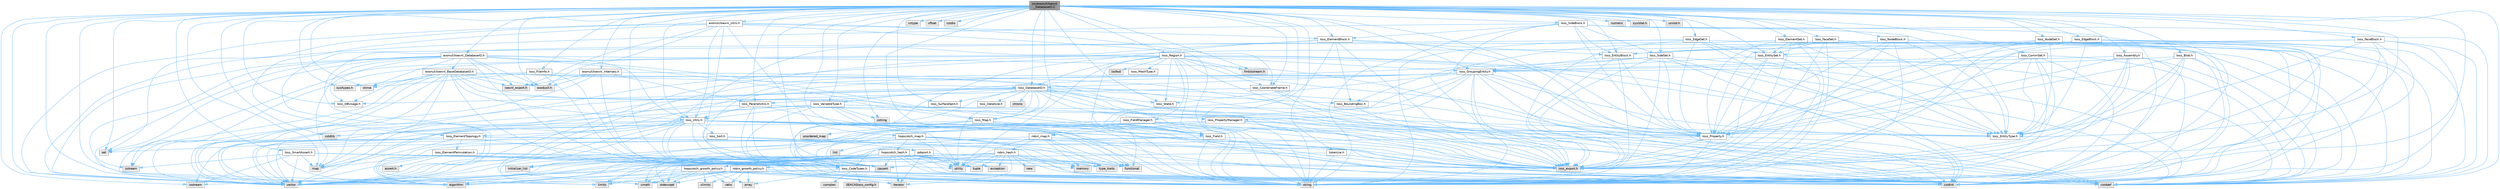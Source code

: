 digraph "src/exonull/Ioexnl_DatabaseIO.C"
{
 // INTERACTIVE_SVG=YES
 // LATEX_PDF_SIZE
  bgcolor="transparent";
  edge [fontname=Helvetica,fontsize=10,labelfontname=Helvetica,labelfontsize=10];
  node [fontname=Helvetica,fontsize=10,shape=box,height=0.2,width=0.4];
  Node1 [id="Node000001",label="src/exonull/Ioexnl\l_DatabaseIO.C",height=0.2,width=0.4,color="gray40", fillcolor="grey60", style="filled", fontcolor="black",tooltip=" "];
  Node1 -> Node2 [id="edge1_Node000001_Node000002",color="steelblue1",style="solid",tooltip=" "];
  Node2 [id="Node000002",label="Ioss_CodeTypes.h",height=0.2,width=0.4,color="grey40", fillcolor="white", style="filled",URL="$Ioss__CodeTypes_8h.html",tooltip=" "];
  Node2 -> Node3 [id="edge2_Node000002_Node000003",color="steelblue1",style="solid",tooltip=" "];
  Node3 [id="Node000003",label="array",height=0.2,width=0.4,color="grey60", fillcolor="#E0E0E0", style="filled",tooltip=" "];
  Node2 -> Node4 [id="edge3_Node000002_Node000004",color="steelblue1",style="solid",tooltip=" "];
  Node4 [id="Node000004",label="cstddef",height=0.2,width=0.4,color="grey60", fillcolor="#E0E0E0", style="filled",tooltip=" "];
  Node2 -> Node5 [id="edge4_Node000002_Node000005",color="steelblue1",style="solid",tooltip=" "];
  Node5 [id="Node000005",label="cstdint",height=0.2,width=0.4,color="grey60", fillcolor="#E0E0E0", style="filled",tooltip=" "];
  Node2 -> Node6 [id="edge5_Node000002_Node000006",color="steelblue1",style="solid",tooltip=" "];
  Node6 [id="Node000006",label="string",height=0.2,width=0.4,color="grey60", fillcolor="#E0E0E0", style="filled",tooltip=" "];
  Node2 -> Node7 [id="edge6_Node000002_Node000007",color="steelblue1",style="solid",tooltip=" "];
  Node7 [id="Node000007",label="vector",height=0.2,width=0.4,color="grey60", fillcolor="#E0E0E0", style="filled",tooltip=" "];
  Node2 -> Node8 [id="edge7_Node000002_Node000008",color="steelblue1",style="solid",tooltip=" "];
  Node8 [id="Node000008",label="SEACASIoss_config.h",height=0.2,width=0.4,color="grey60", fillcolor="#E0E0E0", style="filled",tooltip=" "];
  Node2 -> Node9 [id="edge8_Node000002_Node000009",color="steelblue1",style="solid",tooltip=" "];
  Node9 [id="Node000009",label="complex",height=0.2,width=0.4,color="grey60", fillcolor="#E0E0E0", style="filled",tooltip=" "];
  Node1 -> Node10 [id="edge9_Node000001_Node000010",color="steelblue1",style="solid",tooltip=" "];
  Node10 [id="Node000010",label="Ioss_FileInfo.h",height=0.2,width=0.4,color="grey40", fillcolor="white", style="filled",URL="$Ioss__FileInfo_8h.html",tooltip=" "];
  Node10 -> Node11 [id="edge10_Node000010_Node000011",color="steelblue1",style="solid",tooltip=" "];
  Node11 [id="Node000011",label="ioss_export.h",height=0.2,width=0.4,color="grey60", fillcolor="#E0E0E0", style="filled",tooltip=" "];
  Node10 -> Node2 [id="edge11_Node000010_Node000002",color="steelblue1",style="solid",tooltip=" "];
  Node10 -> Node12 [id="edge12_Node000010_Node000012",color="steelblue1",style="solid",tooltip=" "];
  Node12 [id="Node000012",label="ctime",height=0.2,width=0.4,color="grey60", fillcolor="#E0E0E0", style="filled",tooltip=" "];
  Node10 -> Node6 [id="edge13_Node000010_Node000006",color="steelblue1",style="solid",tooltip=" "];
  Node10 -> Node13 [id="edge14_Node000010_Node000013",color="steelblue1",style="solid",tooltip=" "];
  Node13 [id="Node000013",label="sys/types.h",height=0.2,width=0.4,color="grey60", fillcolor="#E0E0E0", style="filled",tooltip=" "];
  Node1 -> Node14 [id="edge15_Node000001_Node000014",color="steelblue1",style="solid",tooltip=" "];
  Node14 [id="Node000014",label="Ioss_ParallelUtils.h",height=0.2,width=0.4,color="grey40", fillcolor="white", style="filled",URL="$Ioss__ParallelUtils_8h.html",tooltip=" "];
  Node14 -> Node11 [id="edge16_Node000014_Node000011",color="steelblue1",style="solid",tooltip=" "];
  Node14 -> Node2 [id="edge17_Node000014_Node000002",color="steelblue1",style="solid",tooltip=" "];
  Node14 -> Node15 [id="edge18_Node000014_Node000015",color="steelblue1",style="solid",tooltip=" "];
  Node15 [id="Node000015",label="Ioss_Utils.h",height=0.2,width=0.4,color="grey40", fillcolor="white", style="filled",URL="$Ioss__Utils_8h.html",tooltip=" "];
  Node15 -> Node11 [id="edge19_Node000015_Node000011",color="steelblue1",style="solid",tooltip=" "];
  Node15 -> Node2 [id="edge20_Node000015_Node000002",color="steelblue1",style="solid",tooltip=" "];
  Node15 -> Node16 [id="edge21_Node000015_Node000016",color="steelblue1",style="solid",tooltip=" "];
  Node16 [id="Node000016",label="Ioss_ElementTopology.h",height=0.2,width=0.4,color="grey40", fillcolor="white", style="filled",URL="$Ioss__ElementTopology_8h.html",tooltip=" "];
  Node16 -> Node11 [id="edge22_Node000016_Node000011",color="steelblue1",style="solid",tooltip=" "];
  Node16 -> Node2 [id="edge23_Node000016_Node000002",color="steelblue1",style="solid",tooltip=" "];
  Node16 -> Node17 [id="edge24_Node000016_Node000017",color="steelblue1",style="solid",tooltip=" "];
  Node17 [id="Node000017",label="Ioss_ElementPermutation.h",height=0.2,width=0.4,color="grey40", fillcolor="white", style="filled",URL="$Ioss__ElementPermutation_8h.html",tooltip=" "];
  Node17 -> Node11 [id="edge25_Node000017_Node000011",color="steelblue1",style="solid",tooltip=" "];
  Node17 -> Node2 [id="edge26_Node000017_Node000002",color="steelblue1",style="solid",tooltip=" "];
  Node17 -> Node18 [id="edge27_Node000017_Node000018",color="steelblue1",style="solid",tooltip=" "];
  Node18 [id="Node000018",label="assert.h",height=0.2,width=0.4,color="grey60", fillcolor="#E0E0E0", style="filled",tooltip=" "];
  Node17 -> Node19 [id="edge28_Node000017_Node000019",color="steelblue1",style="solid",tooltip=" "];
  Node19 [id="Node000019",label="limits",height=0.2,width=0.4,color="grey60", fillcolor="#E0E0E0", style="filled",tooltip=" "];
  Node17 -> Node20 [id="edge29_Node000017_Node000020",color="steelblue1",style="solid",tooltip=" "];
  Node20 [id="Node000020",label="map",height=0.2,width=0.4,color="grey60", fillcolor="#E0E0E0", style="filled",tooltip=" "];
  Node17 -> Node6 [id="edge30_Node000017_Node000006",color="steelblue1",style="solid",tooltip=" "];
  Node17 -> Node7 [id="edge31_Node000017_Node000007",color="steelblue1",style="solid",tooltip=" "];
  Node16 -> Node20 [id="edge32_Node000016_Node000020",color="steelblue1",style="solid",tooltip=" "];
  Node16 -> Node21 [id="edge33_Node000016_Node000021",color="steelblue1",style="solid",tooltip=" "];
  Node21 [id="Node000021",label="set",height=0.2,width=0.4,color="grey60", fillcolor="#E0E0E0", style="filled",tooltip=" "];
  Node16 -> Node6 [id="edge34_Node000016_Node000006",color="steelblue1",style="solid",tooltip=" "];
  Node16 -> Node7 [id="edge35_Node000016_Node000007",color="steelblue1",style="solid",tooltip=" "];
  Node15 -> Node22 [id="edge36_Node000015_Node000022",color="steelblue1",style="solid",tooltip=" "];
  Node22 [id="Node000022",label="Ioss_EntityType.h",height=0.2,width=0.4,color="grey40", fillcolor="white", style="filled",URL="$Ioss__EntityType_8h.html",tooltip=" "];
  Node15 -> Node23 [id="edge37_Node000015_Node000023",color="steelblue1",style="solid",tooltip=" "];
  Node23 [id="Node000023",label="Ioss_Field.h",height=0.2,width=0.4,color="grey40", fillcolor="white", style="filled",URL="$Ioss__Field_8h.html",tooltip=" "];
  Node23 -> Node11 [id="edge38_Node000023_Node000011",color="steelblue1",style="solid",tooltip=" "];
  Node23 -> Node2 [id="edge39_Node000023_Node000002",color="steelblue1",style="solid",tooltip=" "];
  Node23 -> Node4 [id="edge40_Node000023_Node000004",color="steelblue1",style="solid",tooltip=" "];
  Node23 -> Node6 [id="edge41_Node000023_Node000006",color="steelblue1",style="solid",tooltip=" "];
  Node23 -> Node7 [id="edge42_Node000023_Node000007",color="steelblue1",style="solid",tooltip=" "];
  Node15 -> Node24 [id="edge43_Node000015_Node000024",color="steelblue1",style="solid",tooltip=" "];
  Node24 [id="Node000024",label="Ioss_Property.h",height=0.2,width=0.4,color="grey40", fillcolor="white", style="filled",URL="$Ioss__Property_8h.html",tooltip=" "];
  Node24 -> Node11 [id="edge44_Node000024_Node000011",color="steelblue1",style="solid",tooltip=" "];
  Node24 -> Node5 [id="edge45_Node000024_Node000005",color="steelblue1",style="solid",tooltip=" "];
  Node24 -> Node6 [id="edge46_Node000024_Node000006",color="steelblue1",style="solid",tooltip=" "];
  Node24 -> Node7 [id="edge47_Node000024_Node000007",color="steelblue1",style="solid",tooltip=" "];
  Node15 -> Node25 [id="edge48_Node000015_Node000025",color="steelblue1",style="solid",tooltip=" "];
  Node25 [id="Node000025",label="Ioss_Sort.h",height=0.2,width=0.4,color="grey40", fillcolor="white", style="filled",URL="$Ioss__Sort_8h.html",tooltip=" "];
  Node25 -> Node26 [id="edge49_Node000025_Node000026",color="steelblue1",style="solid",tooltip=" "];
  Node26 [id="Node000026",label="pdqsort.h",height=0.2,width=0.4,color="grey40", fillcolor="white", style="filled",URL="$pdqsort_8h.html",tooltip=" "];
  Node26 -> Node27 [id="edge50_Node000026_Node000027",color="steelblue1",style="solid",tooltip=" "];
  Node27 [id="Node000027",label="algorithm",height=0.2,width=0.4,color="grey60", fillcolor="#E0E0E0", style="filled",tooltip=" "];
  Node26 -> Node4 [id="edge51_Node000026_Node000004",color="steelblue1",style="solid",tooltip=" "];
  Node26 -> Node28 [id="edge52_Node000026_Node000028",color="steelblue1",style="solid",tooltip=" "];
  Node28 [id="Node000028",label="functional",height=0.2,width=0.4,color="grey60", fillcolor="#E0E0E0", style="filled",tooltip=" "];
  Node26 -> Node29 [id="edge53_Node000026_Node000029",color="steelblue1",style="solid",tooltip=" "];
  Node29 [id="Node000029",label="iterator",height=0.2,width=0.4,color="grey60", fillcolor="#E0E0E0", style="filled",tooltip=" "];
  Node26 -> Node30 [id="edge54_Node000026_Node000030",color="steelblue1",style="solid",tooltip=" "];
  Node30 [id="Node000030",label="utility",height=0.2,width=0.4,color="grey60", fillcolor="#E0E0E0", style="filled",tooltip=" "];
  Node25 -> Node4 [id="edge55_Node000025_Node000004",color="steelblue1",style="solid",tooltip=" "];
  Node25 -> Node7 [id="edge56_Node000025_Node000007",color="steelblue1",style="solid",tooltip=" "];
  Node15 -> Node27 [id="edge57_Node000015_Node000027",color="steelblue1",style="solid",tooltip=" "];
  Node15 -> Node31 [id="edge58_Node000015_Node000031",color="steelblue1",style="solid",tooltip=" "];
  Node31 [id="Node000031",label="cassert",height=0.2,width=0.4,color="grey60", fillcolor="#E0E0E0", style="filled",tooltip=" "];
  Node15 -> Node32 [id="edge59_Node000015_Node000032",color="steelblue1",style="solid",tooltip=" "];
  Node32 [id="Node000032",label="cmath",height=0.2,width=0.4,color="grey60", fillcolor="#E0E0E0", style="filled",tooltip=" "];
  Node15 -> Node4 [id="edge60_Node000015_Node000004",color="steelblue1",style="solid",tooltip=" "];
  Node15 -> Node5 [id="edge61_Node000015_Node000005",color="steelblue1",style="solid",tooltip=" "];
  Node15 -> Node33 [id="edge62_Node000015_Node000033",color="steelblue1",style="solid",tooltip=" "];
  Node33 [id="Node000033",label="cstdlib",height=0.2,width=0.4,color="grey60", fillcolor="#E0E0E0", style="filled",tooltip=" "];
  Node15 -> Node34 [id="edge63_Node000015_Node000034",color="steelblue1",style="solid",tooltip=" "];
  Node34 [id="Node000034",label="iostream",height=0.2,width=0.4,color="grey60", fillcolor="#E0E0E0", style="filled",tooltip=" "];
  Node15 -> Node35 [id="edge64_Node000015_Node000035",color="steelblue1",style="solid",tooltip=" "];
  Node35 [id="Node000035",label="stdexcept",height=0.2,width=0.4,color="grey60", fillcolor="#E0E0E0", style="filled",tooltip=" "];
  Node15 -> Node6 [id="edge65_Node000015_Node000006",color="steelblue1",style="solid",tooltip=" "];
  Node15 -> Node7 [id="edge66_Node000015_Node000007",color="steelblue1",style="solid",tooltip=" "];
  Node14 -> Node31 [id="edge67_Node000014_Node000031",color="steelblue1",style="solid",tooltip=" "];
  Node14 -> Node4 [id="edge68_Node000014_Node000004",color="steelblue1",style="solid",tooltip=" "];
  Node14 -> Node6 [id="edge69_Node000014_Node000006",color="steelblue1",style="solid",tooltip=" "];
  Node14 -> Node7 [id="edge70_Node000014_Node000007",color="steelblue1",style="solid",tooltip=" "];
  Node1 -> Node36 [id="edge71_Node000001_Node000036",color="steelblue1",style="solid",tooltip=" "];
  Node36 [id="Node000036",label="Ioss_SmartAssert.h",height=0.2,width=0.4,color="grey40", fillcolor="white", style="filled",URL="$Ioss__SmartAssert_8h.html",tooltip=" "];
  Node36 -> Node11 [id="edge72_Node000036_Node000011",color="steelblue1",style="solid",tooltip=" "];
  Node36 -> Node34 [id="edge73_Node000036_Node000034",color="steelblue1",style="solid",tooltip=" "];
  Node36 -> Node20 [id="edge74_Node000036_Node000020",color="steelblue1",style="solid",tooltip=" "];
  Node36 -> Node37 [id="edge75_Node000036_Node000037",color="steelblue1",style="solid",tooltip=" "];
  Node37 [id="Node000037",label="sstream",height=0.2,width=0.4,color="grey60", fillcolor="#E0E0E0", style="filled",tooltip=" "];
  Node36 -> Node6 [id="edge76_Node000036_Node000006",color="steelblue1",style="solid",tooltip=" "];
  Node36 -> Node30 [id="edge77_Node000036_Node000030",color="steelblue1",style="solid",tooltip=" "];
  Node36 -> Node7 [id="edge78_Node000036_Node000007",color="steelblue1",style="solid",tooltip=" "];
  Node1 -> Node38 [id="edge79_Node000001_Node000038",color="steelblue1",style="solid",tooltip=" "];
  Node38 [id="Node000038",label="Ioss_SurfaceSplit.h",height=0.2,width=0.4,color="grey40", fillcolor="white", style="filled",URL="$Ioss__SurfaceSplit_8h.html",tooltip=" "];
  Node1 -> Node15 [id="edge80_Node000001_Node000015",color="steelblue1",style="solid",tooltip=" "];
  Node1 -> Node27 [id="edge81_Node000001_Node000027",color="steelblue1",style="solid",tooltip=" "];
  Node1 -> Node31 [id="edge82_Node000001_Node000031",color="steelblue1",style="solid",tooltip=" "];
  Node1 -> Node39 [id="edge83_Node000001_Node000039",color="steelblue1",style="solid",tooltip=" "];
  Node39 [id="Node000039",label="cctype",height=0.2,width=0.4,color="grey60", fillcolor="#E0E0E0", style="filled",tooltip=" "];
  Node1 -> Node40 [id="edge84_Node000001_Node000040",color="steelblue1",style="solid",tooltip=" "];
  Node40 [id="Node000040",label="cfloat",height=0.2,width=0.4,color="grey60", fillcolor="#E0E0E0", style="filled",tooltip=" "];
  Node1 -> Node4 [id="edge85_Node000001_Node000004",color="steelblue1",style="solid",tooltip=" "];
  Node1 -> Node41 [id="edge86_Node000001_Node000041",color="steelblue1",style="solid",tooltip=" "];
  Node41 [id="Node000041",label="cstdio",height=0.2,width=0.4,color="grey60", fillcolor="#E0E0E0", style="filled",tooltip=" "];
  Node1 -> Node33 [id="edge87_Node000001_Node000033",color="steelblue1",style="solid",tooltip=" "];
  Node1 -> Node42 [id="edge88_Node000001_Node000042",color="steelblue1",style="solid",tooltip=" "];
  Node42 [id="Node000042",label="cstring",height=0.2,width=0.4,color="grey60", fillcolor="#E0E0E0", style="filled",tooltip=" "];
  Node1 -> Node12 [id="edge89_Node000001_Node000012",color="steelblue1",style="solid",tooltip=" "];
  Node1 -> Node43 [id="edge90_Node000001_Node000043",color="steelblue1",style="solid",tooltip=" "];
  Node43 [id="Node000043",label="exodusII.h",height=0.2,width=0.4,color="grey60", fillcolor="#E0E0E0", style="filled",tooltip=" "];
  Node1 -> Node44 [id="edge91_Node000001_Node000044",color="steelblue1",style="solid",tooltip=" "];
  Node44 [id="Node000044",label="exonull/Ioexnl_DatabaseIO.h",height=0.2,width=0.4,color="grey40", fillcolor="white", style="filled",URL="$Ioexnl__DatabaseIO_8h.html",tooltip=" "];
  Node44 -> Node45 [id="edge92_Node000044_Node000045",color="steelblue1",style="solid",tooltip=" "];
  Node45 [id="Node000045",label="ioexnl_export.h",height=0.2,width=0.4,color="grey60", fillcolor="#E0E0E0", style="filled",tooltip=" "];
  Node44 -> Node46 [id="edge93_Node000044_Node000046",color="steelblue1",style="solid",tooltip=" "];
  Node46 [id="Node000046",label="Ioss_DBUsage.h",height=0.2,width=0.4,color="grey40", fillcolor="white", style="filled",URL="$Ioss__DBUsage_8h.html",tooltip=" "];
  Node44 -> Node23 [id="edge94_Node000044_Node000023",color="steelblue1",style="solid",tooltip=" "];
  Node44 -> Node47 [id="edge95_Node000044_Node000047",color="steelblue1",style="solid",tooltip=" "];
  Node47 [id="Node000047",label="Ioss_Map.h",height=0.2,width=0.4,color="grey40", fillcolor="white", style="filled",URL="$Ioss__Map_8h.html",tooltip=" "];
  Node47 -> Node11 [id="edge96_Node000047_Node000011",color="steelblue1",style="solid",tooltip=" "];
  Node47 -> Node2 [id="edge97_Node000047_Node000002",color="steelblue1",style="solid",tooltip=" "];
  Node47 -> Node23 [id="edge98_Node000047_Node000023",color="steelblue1",style="solid",tooltip=" "];
  Node47 -> Node4 [id="edge99_Node000047_Node000004",color="steelblue1",style="solid",tooltip=" "];
  Node47 -> Node5 [id="edge100_Node000047_Node000005",color="steelblue1",style="solid",tooltip=" "];
  Node47 -> Node6 [id="edge101_Node000047_Node000006",color="steelblue1",style="solid",tooltip=" "];
  Node47 -> Node7 [id="edge102_Node000047_Node000007",color="steelblue1",style="solid",tooltip=" "];
  Node47 -> Node48 [id="edge103_Node000047_Node000048",color="steelblue1",style="solid",tooltip=" "];
  Node48 [id="Node000048",label="unordered_map",height=0.2,width=0.4,color="grey60", fillcolor="#E0E0E0", style="filled",tooltip=" "];
  Node44 -> Node15 [id="edge104_Node000044_Node000015",color="steelblue1",style="solid",tooltip=" "];
  Node44 -> Node49 [id="edge105_Node000044_Node000049",color="steelblue1",style="solid",tooltip=" "];
  Node49 [id="Node000049",label="exonull/Ioexnl_BaseDatabaseIO.h",height=0.2,width=0.4,color="grey40", fillcolor="white", style="filled",URL="$Ioexnl__BaseDatabaseIO_8h.html",tooltip=" "];
  Node49 -> Node45 [id="edge106_Node000049_Node000045",color="steelblue1",style="solid",tooltip=" "];
  Node49 -> Node46 [id="edge107_Node000049_Node000046",color="steelblue1",style="solid",tooltip=" "];
  Node49 -> Node50 [id="edge108_Node000049_Node000050",color="steelblue1",style="solid",tooltip=" "];
  Node50 [id="Node000050",label="Ioss_DatabaseIO.h",height=0.2,width=0.4,color="grey40", fillcolor="white", style="filled",URL="$Ioss__DatabaseIO_8h.html",tooltip=" "];
  Node50 -> Node11 [id="edge109_Node000050_Node000011",color="steelblue1",style="solid",tooltip=" "];
  Node50 -> Node51 [id="edge110_Node000050_Node000051",color="steelblue1",style="solid",tooltip=" "];
  Node51 [id="Node000051",label="Ioss_BoundingBox.h",height=0.2,width=0.4,color="grey40", fillcolor="white", style="filled",URL="$Ioss__BoundingBox_8h.html",tooltip=" "];
  Node51 -> Node11 [id="edge111_Node000051_Node000011",color="steelblue1",style="solid",tooltip=" "];
  Node50 -> Node2 [id="edge112_Node000050_Node000002",color="steelblue1",style="solid",tooltip=" "];
  Node50 -> Node46 [id="edge113_Node000050_Node000046",color="steelblue1",style="solid",tooltip=" "];
  Node50 -> Node52 [id="edge114_Node000050_Node000052",color="steelblue1",style="solid",tooltip=" "];
  Node52 [id="Node000052",label="Ioss_DataSize.h",height=0.2,width=0.4,color="grey40", fillcolor="white", style="filled",URL="$Ioss__DataSize_8h.html",tooltip=" "];
  Node50 -> Node22 [id="edge115_Node000050_Node000022",color="steelblue1",style="solid",tooltip=" "];
  Node50 -> Node47 [id="edge116_Node000050_Node000047",color="steelblue1",style="solid",tooltip=" "];
  Node50 -> Node14 [id="edge117_Node000050_Node000014",color="steelblue1",style="solid",tooltip=" "];
  Node50 -> Node53 [id="edge118_Node000050_Node000053",color="steelblue1",style="solid",tooltip=" "];
  Node53 [id="Node000053",label="Ioss_PropertyManager.h",height=0.2,width=0.4,color="grey40", fillcolor="white", style="filled",URL="$Ioss__PropertyManager_8h.html",tooltip=" "];
  Node53 -> Node11 [id="edge119_Node000053_Node000011",color="steelblue1",style="solid",tooltip=" "];
  Node53 -> Node2 [id="edge120_Node000053_Node000002",color="steelblue1",style="solid",tooltip=" "];
  Node53 -> Node24 [id="edge121_Node000053_Node000024",color="steelblue1",style="solid",tooltip=" "];
  Node53 -> Node4 [id="edge122_Node000053_Node000004",color="steelblue1",style="solid",tooltip=" "];
  Node53 -> Node6 [id="edge123_Node000053_Node000006",color="steelblue1",style="solid",tooltip=" "];
  Node53 -> Node7 [id="edge124_Node000053_Node000007",color="steelblue1",style="solid",tooltip=" "];
  Node53 -> Node54 [id="edge125_Node000053_Node000054",color="steelblue1",style="solid",tooltip=" "];
  Node54 [id="Node000054",label="robin_map.h",height=0.2,width=0.4,color="grey40", fillcolor="white", style="filled",URL="$robin__map_8h.html",tooltip=" "];
  Node54 -> Node4 [id="edge126_Node000054_Node000004",color="steelblue1",style="solid",tooltip=" "];
  Node54 -> Node28 [id="edge127_Node000054_Node000028",color="steelblue1",style="solid",tooltip=" "];
  Node54 -> Node55 [id="edge128_Node000054_Node000055",color="steelblue1",style="solid",tooltip=" "];
  Node55 [id="Node000055",label="initializer_list",height=0.2,width=0.4,color="grey60", fillcolor="#E0E0E0", style="filled",tooltip=" "];
  Node54 -> Node56 [id="edge129_Node000054_Node000056",color="steelblue1",style="solid",tooltip=" "];
  Node56 [id="Node000056",label="memory",height=0.2,width=0.4,color="grey60", fillcolor="#E0E0E0", style="filled",tooltip=" "];
  Node54 -> Node57 [id="edge130_Node000054_Node000057",color="steelblue1",style="solid",tooltip=" "];
  Node57 [id="Node000057",label="type_traits",height=0.2,width=0.4,color="grey60", fillcolor="#E0E0E0", style="filled",tooltip=" "];
  Node54 -> Node30 [id="edge131_Node000054_Node000030",color="steelblue1",style="solid",tooltip=" "];
  Node54 -> Node58 [id="edge132_Node000054_Node000058",color="steelblue1",style="solid",tooltip=" "];
  Node58 [id="Node000058",label="robin_hash.h",height=0.2,width=0.4,color="grey40", fillcolor="white", style="filled",URL="$robin__hash_8h.html",tooltip=" "];
  Node58 -> Node27 [id="edge133_Node000058_Node000027",color="steelblue1",style="solid",tooltip=" "];
  Node58 -> Node31 [id="edge134_Node000058_Node000031",color="steelblue1",style="solid",tooltip=" "];
  Node58 -> Node32 [id="edge135_Node000058_Node000032",color="steelblue1",style="solid",tooltip=" "];
  Node58 -> Node4 [id="edge136_Node000058_Node000004",color="steelblue1",style="solid",tooltip=" "];
  Node58 -> Node5 [id="edge137_Node000058_Node000005",color="steelblue1",style="solid",tooltip=" "];
  Node58 -> Node59 [id="edge138_Node000058_Node000059",color="steelblue1",style="solid",tooltip=" "];
  Node59 [id="Node000059",label="exception",height=0.2,width=0.4,color="grey60", fillcolor="#E0E0E0", style="filled",tooltip=" "];
  Node58 -> Node29 [id="edge139_Node000058_Node000029",color="steelblue1",style="solid",tooltip=" "];
  Node58 -> Node19 [id="edge140_Node000058_Node000019",color="steelblue1",style="solid",tooltip=" "];
  Node58 -> Node56 [id="edge141_Node000058_Node000056",color="steelblue1",style="solid",tooltip=" "];
  Node58 -> Node60 [id="edge142_Node000058_Node000060",color="steelblue1",style="solid",tooltip=" "];
  Node60 [id="Node000060",label="new",height=0.2,width=0.4,color="grey60", fillcolor="#E0E0E0", style="filled",tooltip=" "];
  Node58 -> Node35 [id="edge143_Node000058_Node000035",color="steelblue1",style="solid",tooltip=" "];
  Node58 -> Node61 [id="edge144_Node000058_Node000061",color="steelblue1",style="solid",tooltip=" "];
  Node61 [id="Node000061",label="tuple",height=0.2,width=0.4,color="grey60", fillcolor="#E0E0E0", style="filled",tooltip=" "];
  Node58 -> Node57 [id="edge145_Node000058_Node000057",color="steelblue1",style="solid",tooltip=" "];
  Node58 -> Node30 [id="edge146_Node000058_Node000030",color="steelblue1",style="solid",tooltip=" "];
  Node58 -> Node7 [id="edge147_Node000058_Node000007",color="steelblue1",style="solid",tooltip=" "];
  Node58 -> Node62 [id="edge148_Node000058_Node000062",color="steelblue1",style="solid",tooltip=" "];
  Node62 [id="Node000062",label="robin_growth_policy.h",height=0.2,width=0.4,color="grey40", fillcolor="white", style="filled",URL="$robin__growth__policy_8h.html",tooltip=" "];
  Node62 -> Node27 [id="edge149_Node000062_Node000027",color="steelblue1",style="solid",tooltip=" "];
  Node62 -> Node3 [id="edge150_Node000062_Node000003",color="steelblue1",style="solid",tooltip=" "];
  Node62 -> Node63 [id="edge151_Node000062_Node000063",color="steelblue1",style="solid",tooltip=" "];
  Node63 [id="Node000063",label="climits",height=0.2,width=0.4,color="grey60", fillcolor="#E0E0E0", style="filled",tooltip=" "];
  Node62 -> Node32 [id="edge152_Node000062_Node000032",color="steelblue1",style="solid",tooltip=" "];
  Node62 -> Node4 [id="edge153_Node000062_Node000004",color="steelblue1",style="solid",tooltip=" "];
  Node62 -> Node5 [id="edge154_Node000062_Node000005",color="steelblue1",style="solid",tooltip=" "];
  Node62 -> Node29 [id="edge155_Node000062_Node000029",color="steelblue1",style="solid",tooltip=" "];
  Node62 -> Node19 [id="edge156_Node000062_Node000019",color="steelblue1",style="solid",tooltip=" "];
  Node62 -> Node64 [id="edge157_Node000062_Node000064",color="steelblue1",style="solid",tooltip=" "];
  Node64 [id="Node000064",label="ratio",height=0.2,width=0.4,color="grey60", fillcolor="#E0E0E0", style="filled",tooltip=" "];
  Node62 -> Node35 [id="edge158_Node000062_Node000035",color="steelblue1",style="solid",tooltip=" "];
  Node50 -> Node65 [id="edge159_Node000050_Node000065",color="steelblue1",style="solid",tooltip=" "];
  Node65 [id="Node000065",label="Ioss_State.h",height=0.2,width=0.4,color="grey40", fillcolor="white", style="filled",URL="$Ioss__State_8h.html",tooltip=" "];
  Node50 -> Node38 [id="edge160_Node000050_Node000038",color="steelblue1",style="solid",tooltip=" "];
  Node50 -> Node66 [id="edge161_Node000050_Node000066",color="steelblue1",style="solid",tooltip=" "];
  Node66 [id="Node000066",label="chrono",height=0.2,width=0.4,color="grey60", fillcolor="#E0E0E0", style="filled",tooltip=" "];
  Node50 -> Node4 [id="edge162_Node000050_Node000004",color="steelblue1",style="solid",tooltip=" "];
  Node50 -> Node5 [id="edge163_Node000050_Node000005",color="steelblue1",style="solid",tooltip=" "];
  Node50 -> Node20 [id="edge164_Node000050_Node000020",color="steelblue1",style="solid",tooltip=" "];
  Node50 -> Node6 [id="edge165_Node000050_Node000006",color="steelblue1",style="solid",tooltip=" "];
  Node50 -> Node30 [id="edge166_Node000050_Node000030",color="steelblue1",style="solid",tooltip=" "];
  Node50 -> Node7 [id="edge167_Node000050_Node000007",color="steelblue1",style="solid",tooltip=" "];
  Node49 -> Node23 [id="edge168_Node000049_Node000023",color="steelblue1",style="solid",tooltip=" "];
  Node49 -> Node47 [id="edge169_Node000049_Node000047",color="steelblue1",style="solid",tooltip=" "];
  Node49 -> Node15 [id="edge170_Node000049_Node000015",color="steelblue1",style="solid",tooltip=" "];
  Node49 -> Node43 [id="edge171_Node000049_Node000043",color="steelblue1",style="solid",tooltip=" "];
  Node49 -> Node27 [id="edge172_Node000049_Node000027",color="steelblue1",style="solid",tooltip=" "];
  Node49 -> Node5 [id="edge173_Node000049_Node000005",color="steelblue1",style="solid",tooltip=" "];
  Node49 -> Node12 [id="edge174_Node000049_Node000012",color="steelblue1",style="solid",tooltip=" "];
  Node49 -> Node20 [id="edge175_Node000049_Node000020",color="steelblue1",style="solid",tooltip=" "];
  Node49 -> Node21 [id="edge176_Node000049_Node000021",color="steelblue1",style="solid",tooltip=" "];
  Node49 -> Node37 [id="edge177_Node000049_Node000037",color="steelblue1",style="solid",tooltip=" "];
  Node49 -> Node6 [id="edge178_Node000049_Node000006",color="steelblue1",style="solid",tooltip=" "];
  Node49 -> Node7 [id="edge179_Node000049_Node000007",color="steelblue1",style="solid",tooltip=" "];
  Node44 -> Node43 [id="edge180_Node000044_Node000043",color="steelblue1",style="solid",tooltip=" "];
  Node44 -> Node27 [id="edge181_Node000044_Node000027",color="steelblue1",style="solid",tooltip=" "];
  Node44 -> Node5 [id="edge182_Node000044_Node000005",color="steelblue1",style="solid",tooltip=" "];
  Node44 -> Node12 [id="edge183_Node000044_Node000012",color="steelblue1",style="solid",tooltip=" "];
  Node44 -> Node20 [id="edge184_Node000044_Node000020",color="steelblue1",style="solid",tooltip=" "];
  Node44 -> Node21 [id="edge185_Node000044_Node000021",color="steelblue1",style="solid",tooltip=" "];
  Node44 -> Node37 [id="edge186_Node000044_Node000037",color="steelblue1",style="solid",tooltip=" "];
  Node44 -> Node6 [id="edge187_Node000044_Node000006",color="steelblue1",style="solid",tooltip=" "];
  Node44 -> Node7 [id="edge188_Node000044_Node000007",color="steelblue1",style="solid",tooltip=" "];
  Node1 -> Node67 [id="edge189_Node000001_Node000067",color="steelblue1",style="solid",tooltip=" "];
  Node67 [id="Node000067",label="exonull/Ioexnl_Internals.h",height=0.2,width=0.4,color="grey40", fillcolor="white", style="filled",URL="$Ioexnl__Internals_8h.html",tooltip=" "];
  Node67 -> Node45 [id="edge190_Node000067_Node000045",color="steelblue1",style="solid",tooltip=" "];
  Node67 -> Node14 [id="edge191_Node000067_Node000014",color="steelblue1",style="solid",tooltip=" "];
  Node67 -> Node5 [id="edge192_Node000067_Node000005",color="steelblue1",style="solid",tooltip=" "];
  Node67 -> Node43 [id="edge193_Node000067_Node000043",color="steelblue1",style="solid",tooltip=" "];
  Node67 -> Node6 [id="edge194_Node000067_Node000006",color="steelblue1",style="solid",tooltip=" "];
  Node67 -> Node7 [id="edge195_Node000067_Node000007",color="steelblue1",style="solid",tooltip=" "];
  Node1 -> Node68 [id="edge196_Node000001_Node000068",color="steelblue1",style="solid",tooltip=" "];
  Node68 [id="Node000068",label="exonull/Ioexnl_Utils.h",height=0.2,width=0.4,color="grey40", fillcolor="white", style="filled",URL="$Ioexnl__Utils_8h.html",tooltip=" "];
  Node68 -> Node45 [id="edge197_Node000068_Node000045",color="steelblue1",style="solid",tooltip=" "];
  Node68 -> Node69 [id="edge198_Node000068_Node000069",color="steelblue1",style="solid",tooltip=" "];
  Node69 [id="Node000069",label="Ioss_CoordinateFrame.h",height=0.2,width=0.4,color="grey40", fillcolor="white", style="filled",URL="$Ioss__CoordinateFrame_8h.html",tooltip=" "];
  Node69 -> Node11 [id="edge199_Node000069_Node000011",color="steelblue1",style="solid",tooltip=" "];
  Node69 -> Node5 [id="edge200_Node000069_Node000005",color="steelblue1",style="solid",tooltip=" "];
  Node69 -> Node7 [id="edge201_Node000069_Node000007",color="steelblue1",style="solid",tooltip=" "];
  Node68 -> Node70 [id="edge202_Node000068_Node000070",color="steelblue1",style="solid",tooltip=" "];
  Node70 [id="Node000070",label="Ioss_ElementBlock.h",height=0.2,width=0.4,color="grey40", fillcolor="white", style="filled",URL="$Ioss__ElementBlock_8h.html",tooltip=" "];
  Node70 -> Node11 [id="edge203_Node000070_Node000011",color="steelblue1",style="solid",tooltip=" "];
  Node70 -> Node51 [id="edge204_Node000070_Node000051",color="steelblue1",style="solid",tooltip=" "];
  Node70 -> Node2 [id="edge205_Node000070_Node000002",color="steelblue1",style="solid",tooltip=" "];
  Node70 -> Node71 [id="edge206_Node000070_Node000071",color="steelblue1",style="solid",tooltip=" "];
  Node71 [id="Node000071",label="Ioss_EntityBlock.h",height=0.2,width=0.4,color="grey40", fillcolor="white", style="filled",URL="$Ioss__EntityBlock_8h.html",tooltip=" "];
  Node71 -> Node11 [id="edge207_Node000071_Node000011",color="steelblue1",style="solid",tooltip=" "];
  Node71 -> Node72 [id="edge208_Node000071_Node000072",color="steelblue1",style="solid",tooltip=" "];
  Node72 [id="Node000072",label="Ioss_GroupingEntity.h",height=0.2,width=0.4,color="grey40", fillcolor="white", style="filled",URL="$Ioss__GroupingEntity_8h.html",tooltip=" "];
  Node72 -> Node11 [id="edge209_Node000072_Node000011",color="steelblue1",style="solid",tooltip=" "];
  Node72 -> Node2 [id="edge210_Node000072_Node000002",color="steelblue1",style="solid",tooltip=" "];
  Node72 -> Node50 [id="edge211_Node000072_Node000050",color="steelblue1",style="solid",tooltip=" "];
  Node72 -> Node22 [id="edge212_Node000072_Node000022",color="steelblue1",style="solid",tooltip=" "];
  Node72 -> Node23 [id="edge213_Node000072_Node000023",color="steelblue1",style="solid",tooltip=" "];
  Node72 -> Node73 [id="edge214_Node000072_Node000073",color="steelblue1",style="solid",tooltip=" "];
  Node73 [id="Node000073",label="Ioss_FieldManager.h",height=0.2,width=0.4,color="grey40", fillcolor="white", style="filled",URL="$Ioss__FieldManager_8h.html",tooltip=" "];
  Node73 -> Node11 [id="edge215_Node000073_Node000011",color="steelblue1",style="solid",tooltip=" "];
  Node73 -> Node2 [id="edge216_Node000073_Node000002",color="steelblue1",style="solid",tooltip=" "];
  Node73 -> Node23 [id="edge217_Node000073_Node000023",color="steelblue1",style="solid",tooltip=" "];
  Node73 -> Node4 [id="edge218_Node000073_Node000004",color="steelblue1",style="solid",tooltip=" "];
  Node73 -> Node6 [id="edge219_Node000073_Node000006",color="steelblue1",style="solid",tooltip=" "];
  Node73 -> Node7 [id="edge220_Node000073_Node000007",color="steelblue1",style="solid",tooltip=" "];
  Node73 -> Node54 [id="edge221_Node000073_Node000054",color="steelblue1",style="solid",tooltip=" "];
  Node72 -> Node24 [id="edge222_Node000072_Node000024",color="steelblue1",style="solid",tooltip=" "];
  Node72 -> Node53 [id="edge223_Node000072_Node000053",color="steelblue1",style="solid",tooltip=" "];
  Node72 -> Node65 [id="edge224_Node000072_Node000065",color="steelblue1",style="solid",tooltip=" "];
  Node72 -> Node74 [id="edge225_Node000072_Node000074",color="steelblue1",style="solid",tooltip=" "];
  Node74 [id="Node000074",label="Ioss_VariableType.h",height=0.2,width=0.4,color="grey40", fillcolor="white", style="filled",URL="$Ioss__VariableType_8h.html",tooltip=" "];
  Node74 -> Node11 [id="edge226_Node000074_Node000011",color="steelblue1",style="solid",tooltip=" "];
  Node74 -> Node2 [id="edge227_Node000074_Node000002",color="steelblue1",style="solid",tooltip=" "];
  Node74 -> Node15 [id="edge228_Node000074_Node000015",color="steelblue1",style="solid",tooltip=" "];
  Node74 -> Node42 [id="edge229_Node000074_Node000042",color="steelblue1",style="solid",tooltip=" "];
  Node74 -> Node28 [id="edge230_Node000074_Node000028",color="steelblue1",style="solid",tooltip=" "];
  Node74 -> Node20 [id="edge231_Node000074_Node000020",color="steelblue1",style="solid",tooltip=" "];
  Node74 -> Node6 [id="edge232_Node000074_Node000006",color="steelblue1",style="solid",tooltip=" "];
  Node74 -> Node7 [id="edge233_Node000074_Node000007",color="steelblue1",style="solid",tooltip=" "];
  Node72 -> Node4 [id="edge234_Node000072_Node000004",color="steelblue1",style="solid",tooltip=" "];
  Node72 -> Node5 [id="edge235_Node000072_Node000005",color="steelblue1",style="solid",tooltip=" "];
  Node72 -> Node6 [id="edge236_Node000072_Node000006",color="steelblue1",style="solid",tooltip=" "];
  Node72 -> Node7 [id="edge237_Node000072_Node000007",color="steelblue1",style="solid",tooltip=" "];
  Node71 -> Node24 [id="edge238_Node000071_Node000024",color="steelblue1",style="solid",tooltip=" "];
  Node71 -> Node4 [id="edge239_Node000071_Node000004",color="steelblue1",style="solid",tooltip=" "];
  Node71 -> Node6 [id="edge240_Node000071_Node000006",color="steelblue1",style="solid",tooltip=" "];
  Node70 -> Node24 [id="edge241_Node000070_Node000024",color="steelblue1",style="solid",tooltip=" "];
  Node70 -> Node31 [id="edge242_Node000070_Node000031",color="steelblue1",style="solid",tooltip=" "];
  Node70 -> Node6 [id="edge243_Node000070_Node000006",color="steelblue1",style="solid",tooltip=" "];
  Node68 -> Node16 [id="edge244_Node000068_Node000016",color="steelblue1",style="solid",tooltip=" "];
  Node68 -> Node15 [id="edge245_Node000068_Node000015",color="steelblue1",style="solid",tooltip=" "];
  Node68 -> Node31 [id="edge246_Node000068_Node000031",color="steelblue1",style="solid",tooltip=" "];
  Node68 -> Node43 [id="edge247_Node000068_Node000043",color="steelblue1",style="solid",tooltip=" "];
  Node68 -> Node21 [id="edge248_Node000068_Node000021",color="steelblue1",style="solid",tooltip=" "];
  Node68 -> Node6 [id="edge249_Node000068_Node000006",color="steelblue1",style="solid",tooltip=" "];
  Node68 -> Node7 [id="edge250_Node000068_Node000007",color="steelblue1",style="solid",tooltip=" "];
  Node68 -> Node75 [id="edge251_Node000068_Node000075",color="steelblue1",style="solid",tooltip=" "];
  Node75 [id="Node000075",label="hopscotch_map.h",height=0.2,width=0.4,color="grey40", fillcolor="white", style="filled",URL="$hopscotch__map_8h.html",tooltip=" "];
  Node75 -> Node27 [id="edge252_Node000075_Node000027",color="steelblue1",style="solid",tooltip=" "];
  Node75 -> Node4 [id="edge253_Node000075_Node000004",color="steelblue1",style="solid",tooltip=" "];
  Node75 -> Node28 [id="edge254_Node000075_Node000028",color="steelblue1",style="solid",tooltip=" "];
  Node75 -> Node55 [id="edge255_Node000075_Node000055",color="steelblue1",style="solid",tooltip=" "];
  Node75 -> Node76 [id="edge256_Node000075_Node000076",color="steelblue1",style="solid",tooltip=" "];
  Node76 [id="Node000076",label="list",height=0.2,width=0.4,color="grey60", fillcolor="#E0E0E0", style="filled",tooltip=" "];
  Node75 -> Node56 [id="edge257_Node000075_Node000056",color="steelblue1",style="solid",tooltip=" "];
  Node75 -> Node57 [id="edge258_Node000075_Node000057",color="steelblue1",style="solid",tooltip=" "];
  Node75 -> Node30 [id="edge259_Node000075_Node000030",color="steelblue1",style="solid",tooltip=" "];
  Node75 -> Node77 [id="edge260_Node000075_Node000077",color="steelblue1",style="solid",tooltip=" "];
  Node77 [id="Node000077",label="hopscotch_hash.h",height=0.2,width=0.4,color="grey40", fillcolor="white", style="filled",URL="$hopscotch__hash_8h.html",tooltip=" "];
  Node77 -> Node27 [id="edge261_Node000077_Node000027",color="steelblue1",style="solid",tooltip=" "];
  Node77 -> Node31 [id="edge262_Node000077_Node000031",color="steelblue1",style="solid",tooltip=" "];
  Node77 -> Node32 [id="edge263_Node000077_Node000032",color="steelblue1",style="solid",tooltip=" "];
  Node77 -> Node4 [id="edge264_Node000077_Node000004",color="steelblue1",style="solid",tooltip=" "];
  Node77 -> Node5 [id="edge265_Node000077_Node000005",color="steelblue1",style="solid",tooltip=" "];
  Node77 -> Node59 [id="edge266_Node000077_Node000059",color="steelblue1",style="solid",tooltip=" "];
  Node77 -> Node28 [id="edge267_Node000077_Node000028",color="steelblue1",style="solid",tooltip=" "];
  Node77 -> Node55 [id="edge268_Node000077_Node000055",color="steelblue1",style="solid",tooltip=" "];
  Node77 -> Node29 [id="edge269_Node000077_Node000029",color="steelblue1",style="solid",tooltip=" "];
  Node77 -> Node19 [id="edge270_Node000077_Node000019",color="steelblue1",style="solid",tooltip=" "];
  Node77 -> Node56 [id="edge271_Node000077_Node000056",color="steelblue1",style="solid",tooltip=" "];
  Node77 -> Node35 [id="edge272_Node000077_Node000035",color="steelblue1",style="solid",tooltip=" "];
  Node77 -> Node61 [id="edge273_Node000077_Node000061",color="steelblue1",style="solid",tooltip=" "];
  Node77 -> Node57 [id="edge274_Node000077_Node000057",color="steelblue1",style="solid",tooltip=" "];
  Node77 -> Node30 [id="edge275_Node000077_Node000030",color="steelblue1",style="solid",tooltip=" "];
  Node77 -> Node7 [id="edge276_Node000077_Node000007",color="steelblue1",style="solid",tooltip=" "];
  Node77 -> Node78 [id="edge277_Node000077_Node000078",color="steelblue1",style="solid",tooltip=" "];
  Node78 [id="Node000078",label="hopscotch_growth_policy.h",height=0.2,width=0.4,color="grey40", fillcolor="white", style="filled",URL="$hopscotch__growth__policy_8h.html",tooltip=" "];
  Node78 -> Node27 [id="edge278_Node000078_Node000027",color="steelblue1",style="solid",tooltip=" "];
  Node78 -> Node3 [id="edge279_Node000078_Node000003",color="steelblue1",style="solid",tooltip=" "];
  Node78 -> Node63 [id="edge280_Node000078_Node000063",color="steelblue1",style="solid",tooltip=" "];
  Node78 -> Node32 [id="edge281_Node000078_Node000032",color="steelblue1",style="solid",tooltip=" "];
  Node78 -> Node4 [id="edge282_Node000078_Node000004",color="steelblue1",style="solid",tooltip=" "];
  Node78 -> Node5 [id="edge283_Node000078_Node000005",color="steelblue1",style="solid",tooltip=" "];
  Node78 -> Node29 [id="edge284_Node000078_Node000029",color="steelblue1",style="solid",tooltip=" "];
  Node78 -> Node19 [id="edge285_Node000078_Node000019",color="steelblue1",style="solid",tooltip=" "];
  Node78 -> Node64 [id="edge286_Node000078_Node000064",color="steelblue1",style="solid",tooltip=" "];
  Node78 -> Node35 [id="edge287_Node000078_Node000035",color="steelblue1",style="solid",tooltip=" "];
  Node78 -> Node34 [id="edge288_Node000078_Node000034",color="steelblue1",style="solid",tooltip=" "];
  Node1 -> Node79 [id="edge289_Node000001_Node000079",color="steelblue1",style="solid",tooltip=" "];
  Node79 [id="Node000079",label="fmt/ostream.h",height=0.2,width=0.4,color="grey60", fillcolor="#E0E0E0", style="filled",tooltip=" "];
  Node1 -> Node28 [id="edge290_Node000001_Node000028",color="steelblue1",style="solid",tooltip=" "];
  Node1 -> Node34 [id="edge291_Node000001_Node000034",color="steelblue1",style="solid",tooltip=" "];
  Node1 -> Node19 [id="edge292_Node000001_Node000019",color="steelblue1",style="solid",tooltip=" "];
  Node1 -> Node20 [id="edge293_Node000001_Node000020",color="steelblue1",style="solid",tooltip=" "];
  Node1 -> Node80 [id="edge294_Node000001_Node000080",color="steelblue1",style="solid",tooltip=" "];
  Node80 [id="Node000080",label="numeric",height=0.2,width=0.4,color="grey60", fillcolor="#E0E0E0", style="filled",tooltip=" "];
  Node1 -> Node21 [id="edge295_Node000001_Node000021",color="steelblue1",style="solid",tooltip=" "];
  Node1 -> Node6 [id="edge296_Node000001_Node000006",color="steelblue1",style="solid",tooltip=" "];
  Node1 -> Node81 [id="edge297_Node000001_Node000081",color="steelblue1",style="solid",tooltip=" "];
  Node81 [id="Node000081",label="sys/stat.h",height=0.2,width=0.4,color="grey60", fillcolor="#E0E0E0", style="filled",tooltip=" "];
  Node1 -> Node13 [id="edge298_Node000001_Node000013",color="steelblue1",style="solid",tooltip=" "];
  Node1 -> Node82 [id="edge299_Node000001_Node000082",color="steelblue1",style="solid",tooltip=" "];
  Node82 [id="Node000082",label="tokenize.h",height=0.2,width=0.4,color="grey40", fillcolor="white", style="filled",URL="$tokenize_8h.html",tooltip=" "];
  Node82 -> Node11 [id="edge300_Node000082_Node000011",color="steelblue1",style="solid",tooltip=" "];
  Node82 -> Node6 [id="edge301_Node000082_Node000006",color="steelblue1",style="solid",tooltip=" "];
  Node82 -> Node7 [id="edge302_Node000082_Node000007",color="steelblue1",style="solid",tooltip=" "];
  Node1 -> Node83 [id="edge303_Node000001_Node000083",color="steelblue1",style="solid",tooltip=" "];
  Node83 [id="Node000083",label="unistd.h",height=0.2,width=0.4,color="grey60", fillcolor="#E0E0E0", style="filled",tooltip=" "];
  Node1 -> Node30 [id="edge304_Node000001_Node000030",color="steelblue1",style="solid",tooltip=" "];
  Node1 -> Node7 [id="edge305_Node000001_Node000007",color="steelblue1",style="solid",tooltip=" "];
  Node1 -> Node84 [id="edge306_Node000001_Node000084",color="steelblue1",style="solid",tooltip=" "];
  Node84 [id="Node000084",label="Ioss_Assembly.h",height=0.2,width=0.4,color="grey40", fillcolor="white", style="filled",URL="$Ioss__Assembly_8h.html",tooltip=" "];
  Node84 -> Node11 [id="edge307_Node000084_Node000011",color="steelblue1",style="solid",tooltip=" "];
  Node84 -> Node22 [id="edge308_Node000084_Node000022",color="steelblue1",style="solid",tooltip=" "];
  Node84 -> Node24 [id="edge309_Node000084_Node000024",color="steelblue1",style="solid",tooltip=" "];
  Node84 -> Node72 [id="edge310_Node000084_Node000072",color="steelblue1",style="solid",tooltip=" "];
  Node84 -> Node4 [id="edge311_Node000084_Node000004",color="steelblue1",style="solid",tooltip=" "];
  Node84 -> Node5 [id="edge312_Node000084_Node000005",color="steelblue1",style="solid",tooltip=" "];
  Node84 -> Node6 [id="edge313_Node000084_Node000006",color="steelblue1",style="solid",tooltip=" "];
  Node1 -> Node85 [id="edge314_Node000001_Node000085",color="steelblue1",style="solid",tooltip=" "];
  Node85 [id="Node000085",label="Ioss_Blob.h",height=0.2,width=0.4,color="grey40", fillcolor="white", style="filled",URL="$Ioss__Blob_8h.html",tooltip=" "];
  Node85 -> Node11 [id="edge315_Node000085_Node000011",color="steelblue1",style="solid",tooltip=" "];
  Node85 -> Node22 [id="edge316_Node000085_Node000022",color="steelblue1",style="solid",tooltip=" "];
  Node85 -> Node24 [id="edge317_Node000085_Node000024",color="steelblue1",style="solid",tooltip=" "];
  Node85 -> Node72 [id="edge318_Node000085_Node000072",color="steelblue1",style="solid",tooltip=" "];
  Node85 -> Node4 [id="edge319_Node000085_Node000004",color="steelblue1",style="solid",tooltip=" "];
  Node85 -> Node5 [id="edge320_Node000085_Node000005",color="steelblue1",style="solid",tooltip=" "];
  Node85 -> Node6 [id="edge321_Node000085_Node000006",color="steelblue1",style="solid",tooltip=" "];
  Node1 -> Node86 [id="edge322_Node000001_Node000086",color="steelblue1",style="solid",tooltip=" "];
  Node86 [id="Node000086",label="Ioss_CommSet.h",height=0.2,width=0.4,color="grey40", fillcolor="white", style="filled",URL="$Ioss__CommSet_8h.html",tooltip=" "];
  Node86 -> Node11 [id="edge323_Node000086_Node000011",color="steelblue1",style="solid",tooltip=" "];
  Node86 -> Node22 [id="edge324_Node000086_Node000022",color="steelblue1",style="solid",tooltip=" "];
  Node86 -> Node72 [id="edge325_Node000086_Node000072",color="steelblue1",style="solid",tooltip=" "];
  Node86 -> Node24 [id="edge326_Node000086_Node000024",color="steelblue1",style="solid",tooltip=" "];
  Node86 -> Node4 [id="edge327_Node000086_Node000004",color="steelblue1",style="solid",tooltip=" "];
  Node86 -> Node5 [id="edge328_Node000086_Node000005",color="steelblue1",style="solid",tooltip=" "];
  Node86 -> Node6 [id="edge329_Node000086_Node000006",color="steelblue1",style="solid",tooltip=" "];
  Node1 -> Node69 [id="edge330_Node000001_Node000069",color="steelblue1",style="solid",tooltip=" "];
  Node1 -> Node46 [id="edge331_Node000001_Node000046",color="steelblue1",style="solid",tooltip=" "];
  Node1 -> Node50 [id="edge332_Node000001_Node000050",color="steelblue1",style="solid",tooltip=" "];
  Node1 -> Node87 [id="edge333_Node000001_Node000087",color="steelblue1",style="solid",tooltip=" "];
  Node87 [id="Node000087",label="Ioss_EdgeBlock.h",height=0.2,width=0.4,color="grey40", fillcolor="white", style="filled",URL="$Ioss__EdgeBlock_8h.html",tooltip=" "];
  Node87 -> Node11 [id="edge334_Node000087_Node000011",color="steelblue1",style="solid",tooltip=" "];
  Node87 -> Node22 [id="edge335_Node000087_Node000022",color="steelblue1",style="solid",tooltip=" "];
  Node87 -> Node71 [id="edge336_Node000087_Node000071",color="steelblue1",style="solid",tooltip=" "];
  Node87 -> Node24 [id="edge337_Node000087_Node000024",color="steelblue1",style="solid",tooltip=" "];
  Node87 -> Node4 [id="edge338_Node000087_Node000004",color="steelblue1",style="solid",tooltip=" "];
  Node87 -> Node5 [id="edge339_Node000087_Node000005",color="steelblue1",style="solid",tooltip=" "];
  Node87 -> Node6 [id="edge340_Node000087_Node000006",color="steelblue1",style="solid",tooltip=" "];
  Node1 -> Node88 [id="edge341_Node000001_Node000088",color="steelblue1",style="solid",tooltip=" "];
  Node88 [id="Node000088",label="Ioss_EdgeSet.h",height=0.2,width=0.4,color="grey40", fillcolor="white", style="filled",URL="$Ioss__EdgeSet_8h.html",tooltip=" "];
  Node88 -> Node11 [id="edge342_Node000088_Node000011",color="steelblue1",style="solid",tooltip=" "];
  Node88 -> Node22 [id="edge343_Node000088_Node000022",color="steelblue1",style="solid",tooltip=" "];
  Node88 -> Node24 [id="edge344_Node000088_Node000024",color="steelblue1",style="solid",tooltip=" "];
  Node88 -> Node89 [id="edge345_Node000088_Node000089",color="steelblue1",style="solid",tooltip=" "];
  Node89 [id="Node000089",label="Ioss_EntitySet.h",height=0.2,width=0.4,color="grey40", fillcolor="white", style="filled",URL="$Ioss__EntitySet_8h.html",tooltip=" "];
  Node89 -> Node11 [id="edge346_Node000089_Node000011",color="steelblue1",style="solid",tooltip=" "];
  Node89 -> Node72 [id="edge347_Node000089_Node000072",color="steelblue1",style="solid",tooltip=" "];
  Node89 -> Node24 [id="edge348_Node000089_Node000024",color="steelblue1",style="solid",tooltip=" "];
  Node89 -> Node4 [id="edge349_Node000089_Node000004",color="steelblue1",style="solid",tooltip=" "];
  Node89 -> Node6 [id="edge350_Node000089_Node000006",color="steelblue1",style="solid",tooltip=" "];
  Node88 -> Node4 [id="edge351_Node000088_Node000004",color="steelblue1",style="solid",tooltip=" "];
  Node88 -> Node5 [id="edge352_Node000088_Node000005",color="steelblue1",style="solid",tooltip=" "];
  Node88 -> Node6 [id="edge353_Node000088_Node000006",color="steelblue1",style="solid",tooltip=" "];
  Node88 -> Node7 [id="edge354_Node000088_Node000007",color="steelblue1",style="solid",tooltip=" "];
  Node1 -> Node70 [id="edge355_Node000001_Node000070",color="steelblue1",style="solid",tooltip=" "];
  Node1 -> Node90 [id="edge356_Node000001_Node000090",color="steelblue1",style="solid",tooltip=" "];
  Node90 [id="Node000090",label="Ioss_ElementSet.h",height=0.2,width=0.4,color="grey40", fillcolor="white", style="filled",URL="$Ioss__ElementSet_8h.html",tooltip=" "];
  Node90 -> Node11 [id="edge357_Node000090_Node000011",color="steelblue1",style="solid",tooltip=" "];
  Node90 -> Node22 [id="edge358_Node000090_Node000022",color="steelblue1",style="solid",tooltip=" "];
  Node90 -> Node24 [id="edge359_Node000090_Node000024",color="steelblue1",style="solid",tooltip=" "];
  Node90 -> Node89 [id="edge360_Node000090_Node000089",color="steelblue1",style="solid",tooltip=" "];
  Node90 -> Node4 [id="edge361_Node000090_Node000004",color="steelblue1",style="solid",tooltip=" "];
  Node90 -> Node5 [id="edge362_Node000090_Node000005",color="steelblue1",style="solid",tooltip=" "];
  Node90 -> Node6 [id="edge363_Node000090_Node000006",color="steelblue1",style="solid",tooltip=" "];
  Node90 -> Node7 [id="edge364_Node000090_Node000007",color="steelblue1",style="solid",tooltip=" "];
  Node1 -> Node71 [id="edge365_Node000001_Node000071",color="steelblue1",style="solid",tooltip=" "];
  Node1 -> Node89 [id="edge366_Node000001_Node000089",color="steelblue1",style="solid",tooltip=" "];
  Node1 -> Node22 [id="edge367_Node000001_Node000022",color="steelblue1",style="solid",tooltip=" "];
  Node1 -> Node91 [id="edge368_Node000001_Node000091",color="steelblue1",style="solid",tooltip=" "];
  Node91 [id="Node000091",label="Ioss_FaceBlock.h",height=0.2,width=0.4,color="grey40", fillcolor="white", style="filled",URL="$Ioss__FaceBlock_8h.html",tooltip=" "];
  Node91 -> Node11 [id="edge369_Node000091_Node000011",color="steelblue1",style="solid",tooltip=" "];
  Node91 -> Node22 [id="edge370_Node000091_Node000022",color="steelblue1",style="solid",tooltip=" "];
  Node91 -> Node71 [id="edge371_Node000091_Node000071",color="steelblue1",style="solid",tooltip=" "];
  Node91 -> Node24 [id="edge372_Node000091_Node000024",color="steelblue1",style="solid",tooltip=" "];
  Node91 -> Node4 [id="edge373_Node000091_Node000004",color="steelblue1",style="solid",tooltip=" "];
  Node91 -> Node5 [id="edge374_Node000091_Node000005",color="steelblue1",style="solid",tooltip=" "];
  Node91 -> Node6 [id="edge375_Node000091_Node000006",color="steelblue1",style="solid",tooltip=" "];
  Node1 -> Node92 [id="edge376_Node000001_Node000092",color="steelblue1",style="solid",tooltip=" "];
  Node92 [id="Node000092",label="Ioss_FaceSet.h",height=0.2,width=0.4,color="grey40", fillcolor="white", style="filled",URL="$Ioss__FaceSet_8h.html",tooltip=" "];
  Node92 -> Node11 [id="edge377_Node000092_Node000011",color="steelblue1",style="solid",tooltip=" "];
  Node92 -> Node22 [id="edge378_Node000092_Node000022",color="steelblue1",style="solid",tooltip=" "];
  Node92 -> Node24 [id="edge379_Node000092_Node000024",color="steelblue1",style="solid",tooltip=" "];
  Node92 -> Node89 [id="edge380_Node000092_Node000089",color="steelblue1",style="solid",tooltip=" "];
  Node92 -> Node4 [id="edge381_Node000092_Node000004",color="steelblue1",style="solid",tooltip=" "];
  Node92 -> Node5 [id="edge382_Node000092_Node000005",color="steelblue1",style="solid",tooltip=" "];
  Node92 -> Node6 [id="edge383_Node000092_Node000006",color="steelblue1",style="solid",tooltip=" "];
  Node92 -> Node7 [id="edge384_Node000092_Node000007",color="steelblue1",style="solid",tooltip=" "];
  Node1 -> Node23 [id="edge385_Node000001_Node000023",color="steelblue1",style="solid",tooltip=" "];
  Node1 -> Node72 [id="edge386_Node000001_Node000072",color="steelblue1",style="solid",tooltip=" "];
  Node1 -> Node47 [id="edge387_Node000001_Node000047",color="steelblue1",style="solid",tooltip=" "];
  Node1 -> Node93 [id="edge388_Node000001_Node000093",color="steelblue1",style="solid",tooltip=" "];
  Node93 [id="Node000093",label="Ioss_NodeBlock.h",height=0.2,width=0.4,color="grey40", fillcolor="white", style="filled",URL="$Ioss__NodeBlock_8h.html",tooltip=" "];
  Node93 -> Node11 [id="edge389_Node000093_Node000011",color="steelblue1",style="solid",tooltip=" "];
  Node93 -> Node51 [id="edge390_Node000093_Node000051",color="steelblue1",style="solid",tooltip=" "];
  Node93 -> Node71 [id="edge391_Node000093_Node000071",color="steelblue1",style="solid",tooltip=" "];
  Node93 -> Node22 [id="edge392_Node000093_Node000022",color="steelblue1",style="solid",tooltip=" "];
  Node93 -> Node24 [id="edge393_Node000093_Node000024",color="steelblue1",style="solid",tooltip=" "];
  Node93 -> Node4 [id="edge394_Node000093_Node000004",color="steelblue1",style="solid",tooltip=" "];
  Node93 -> Node5 [id="edge395_Node000093_Node000005",color="steelblue1",style="solid",tooltip=" "];
  Node93 -> Node6 [id="edge396_Node000093_Node000006",color="steelblue1",style="solid",tooltip=" "];
  Node1 -> Node94 [id="edge397_Node000001_Node000094",color="steelblue1",style="solid",tooltip=" "];
  Node94 [id="Node000094",label="Ioss_NodeSet.h",height=0.2,width=0.4,color="grey40", fillcolor="white", style="filled",URL="$Ioss__NodeSet_8h.html",tooltip=" "];
  Node94 -> Node11 [id="edge398_Node000094_Node000011",color="steelblue1",style="solid",tooltip=" "];
  Node94 -> Node22 [id="edge399_Node000094_Node000022",color="steelblue1",style="solid",tooltip=" "];
  Node94 -> Node24 [id="edge400_Node000094_Node000024",color="steelblue1",style="solid",tooltip=" "];
  Node94 -> Node89 [id="edge401_Node000094_Node000089",color="steelblue1",style="solid",tooltip=" "];
  Node94 -> Node4 [id="edge402_Node000094_Node000004",color="steelblue1",style="solid",tooltip=" "];
  Node94 -> Node5 [id="edge403_Node000094_Node000005",color="steelblue1",style="solid",tooltip=" "];
  Node94 -> Node6 [id="edge404_Node000094_Node000006",color="steelblue1",style="solid",tooltip=" "];
  Node1 -> Node24 [id="edge405_Node000001_Node000024",color="steelblue1",style="solid",tooltip=" "];
  Node1 -> Node95 [id="edge406_Node000001_Node000095",color="steelblue1",style="solid",tooltip=" "];
  Node95 [id="Node000095",label="Ioss_Region.h",height=0.2,width=0.4,color="grey40", fillcolor="white", style="filled",URL="$Ioss__Region_8h.html",tooltip=" "];
  Node95 -> Node11 [id="edge407_Node000095_Node000011",color="steelblue1",style="solid",tooltip=" "];
  Node95 -> Node69 [id="edge408_Node000095_Node000069",color="steelblue1",style="solid",tooltip=" "];
  Node95 -> Node50 [id="edge409_Node000095_Node000050",color="steelblue1",style="solid",tooltip=" "];
  Node95 -> Node22 [id="edge410_Node000095_Node000022",color="steelblue1",style="solid",tooltip=" "];
  Node95 -> Node23 [id="edge411_Node000095_Node000023",color="steelblue1",style="solid",tooltip=" "];
  Node95 -> Node72 [id="edge412_Node000095_Node000072",color="steelblue1",style="solid",tooltip=" "];
  Node95 -> Node96 [id="edge413_Node000095_Node000096",color="steelblue1",style="solid",tooltip=" "];
  Node96 [id="Node000096",label="Ioss_MeshType.h",height=0.2,width=0.4,color="grey40", fillcolor="white", style="filled",URL="$Ioss__MeshType_8h.html",tooltip=" "];
  Node95 -> Node24 [id="edge414_Node000095_Node000024",color="steelblue1",style="solid",tooltip=" "];
  Node95 -> Node65 [id="edge415_Node000095_Node000065",color="steelblue1",style="solid",tooltip=" "];
  Node95 -> Node4 [id="edge416_Node000095_Node000004",color="steelblue1",style="solid",tooltip=" "];
  Node95 -> Node5 [id="edge417_Node000095_Node000005",color="steelblue1",style="solid",tooltip=" "];
  Node95 -> Node28 [id="edge418_Node000095_Node000028",color="steelblue1",style="solid",tooltip=" "];
  Node95 -> Node97 [id="edge419_Node000095_Node000097",color="steelblue1",style="solid",tooltip=" "];
  Node97 [id="Node000097",label="iosfwd",height=0.2,width=0.4,color="grey60", fillcolor="#E0E0E0", style="filled",tooltip=" "];
  Node95 -> Node20 [id="edge420_Node000095_Node000020",color="steelblue1",style="solid",tooltip=" "];
  Node95 -> Node6 [id="edge421_Node000095_Node000006",color="steelblue1",style="solid",tooltip=" "];
  Node95 -> Node30 [id="edge422_Node000095_Node000030",color="steelblue1",style="solid",tooltip=" "];
  Node95 -> Node7 [id="edge423_Node000095_Node000007",color="steelblue1",style="solid",tooltip=" "];
  Node95 -> Node37 [id="edge424_Node000095_Node000037",color="steelblue1",style="solid",tooltip=" "];
  Node95 -> Node79 [id="edge425_Node000095_Node000079",color="steelblue1",style="solid",tooltip=" "];
  Node1 -> Node98 [id="edge426_Node000001_Node000098",color="steelblue1",style="solid",tooltip=" "];
  Node98 [id="Node000098",label="Ioss_SideBlock.h",height=0.2,width=0.4,color="grey40", fillcolor="white", style="filled",URL="$Ioss__SideBlock_8h.html",tooltip=" "];
  Node98 -> Node11 [id="edge427_Node000098_Node000011",color="steelblue1",style="solid",tooltip=" "];
  Node98 -> Node70 [id="edge428_Node000098_Node000070",color="steelblue1",style="solid",tooltip=" "];
  Node98 -> Node71 [id="edge429_Node000098_Node000071",color="steelblue1",style="solid",tooltip=" "];
  Node98 -> Node22 [id="edge430_Node000098_Node000022",color="steelblue1",style="solid",tooltip=" "];
  Node98 -> Node24 [id="edge431_Node000098_Node000024",color="steelblue1",style="solid",tooltip=" "];
  Node98 -> Node99 [id="edge432_Node000098_Node000099",color="steelblue1",style="solid",tooltip=" "];
  Node99 [id="Node000099",label="Ioss_SideSet.h",height=0.2,width=0.4,color="grey40", fillcolor="white", style="filled",URL="$Ioss__SideSet_8h.html",tooltip=" "];
  Node99 -> Node11 [id="edge433_Node000099_Node000011",color="steelblue1",style="solid",tooltip=" "];
  Node99 -> Node22 [id="edge434_Node000099_Node000022",color="steelblue1",style="solid",tooltip=" "];
  Node99 -> Node72 [id="edge435_Node000099_Node000072",color="steelblue1",style="solid",tooltip=" "];
  Node99 -> Node24 [id="edge436_Node000099_Node000024",color="steelblue1",style="solid",tooltip=" "];
  Node99 -> Node4 [id="edge437_Node000099_Node000004",color="steelblue1",style="solid",tooltip=" "];
  Node99 -> Node5 [id="edge438_Node000099_Node000005",color="steelblue1",style="solid",tooltip=" "];
  Node99 -> Node6 [id="edge439_Node000099_Node000006",color="steelblue1",style="solid",tooltip=" "];
  Node99 -> Node7 [id="edge440_Node000099_Node000007",color="steelblue1",style="solid",tooltip=" "];
  Node98 -> Node4 [id="edge441_Node000098_Node000004",color="steelblue1",style="solid",tooltip=" "];
  Node98 -> Node5 [id="edge442_Node000098_Node000005",color="steelblue1",style="solid",tooltip=" "];
  Node98 -> Node6 [id="edge443_Node000098_Node000006",color="steelblue1",style="solid",tooltip=" "];
  Node98 -> Node7 [id="edge444_Node000098_Node000007",color="steelblue1",style="solid",tooltip=" "];
  Node1 -> Node99 [id="edge445_Node000001_Node000099",color="steelblue1",style="solid",tooltip=" "];
  Node1 -> Node65 [id="edge446_Node000001_Node000065",color="steelblue1",style="solid",tooltip=" "];
  Node1 -> Node74 [id="edge447_Node000001_Node000074",color="steelblue1",style="solid",tooltip=" "];
}
